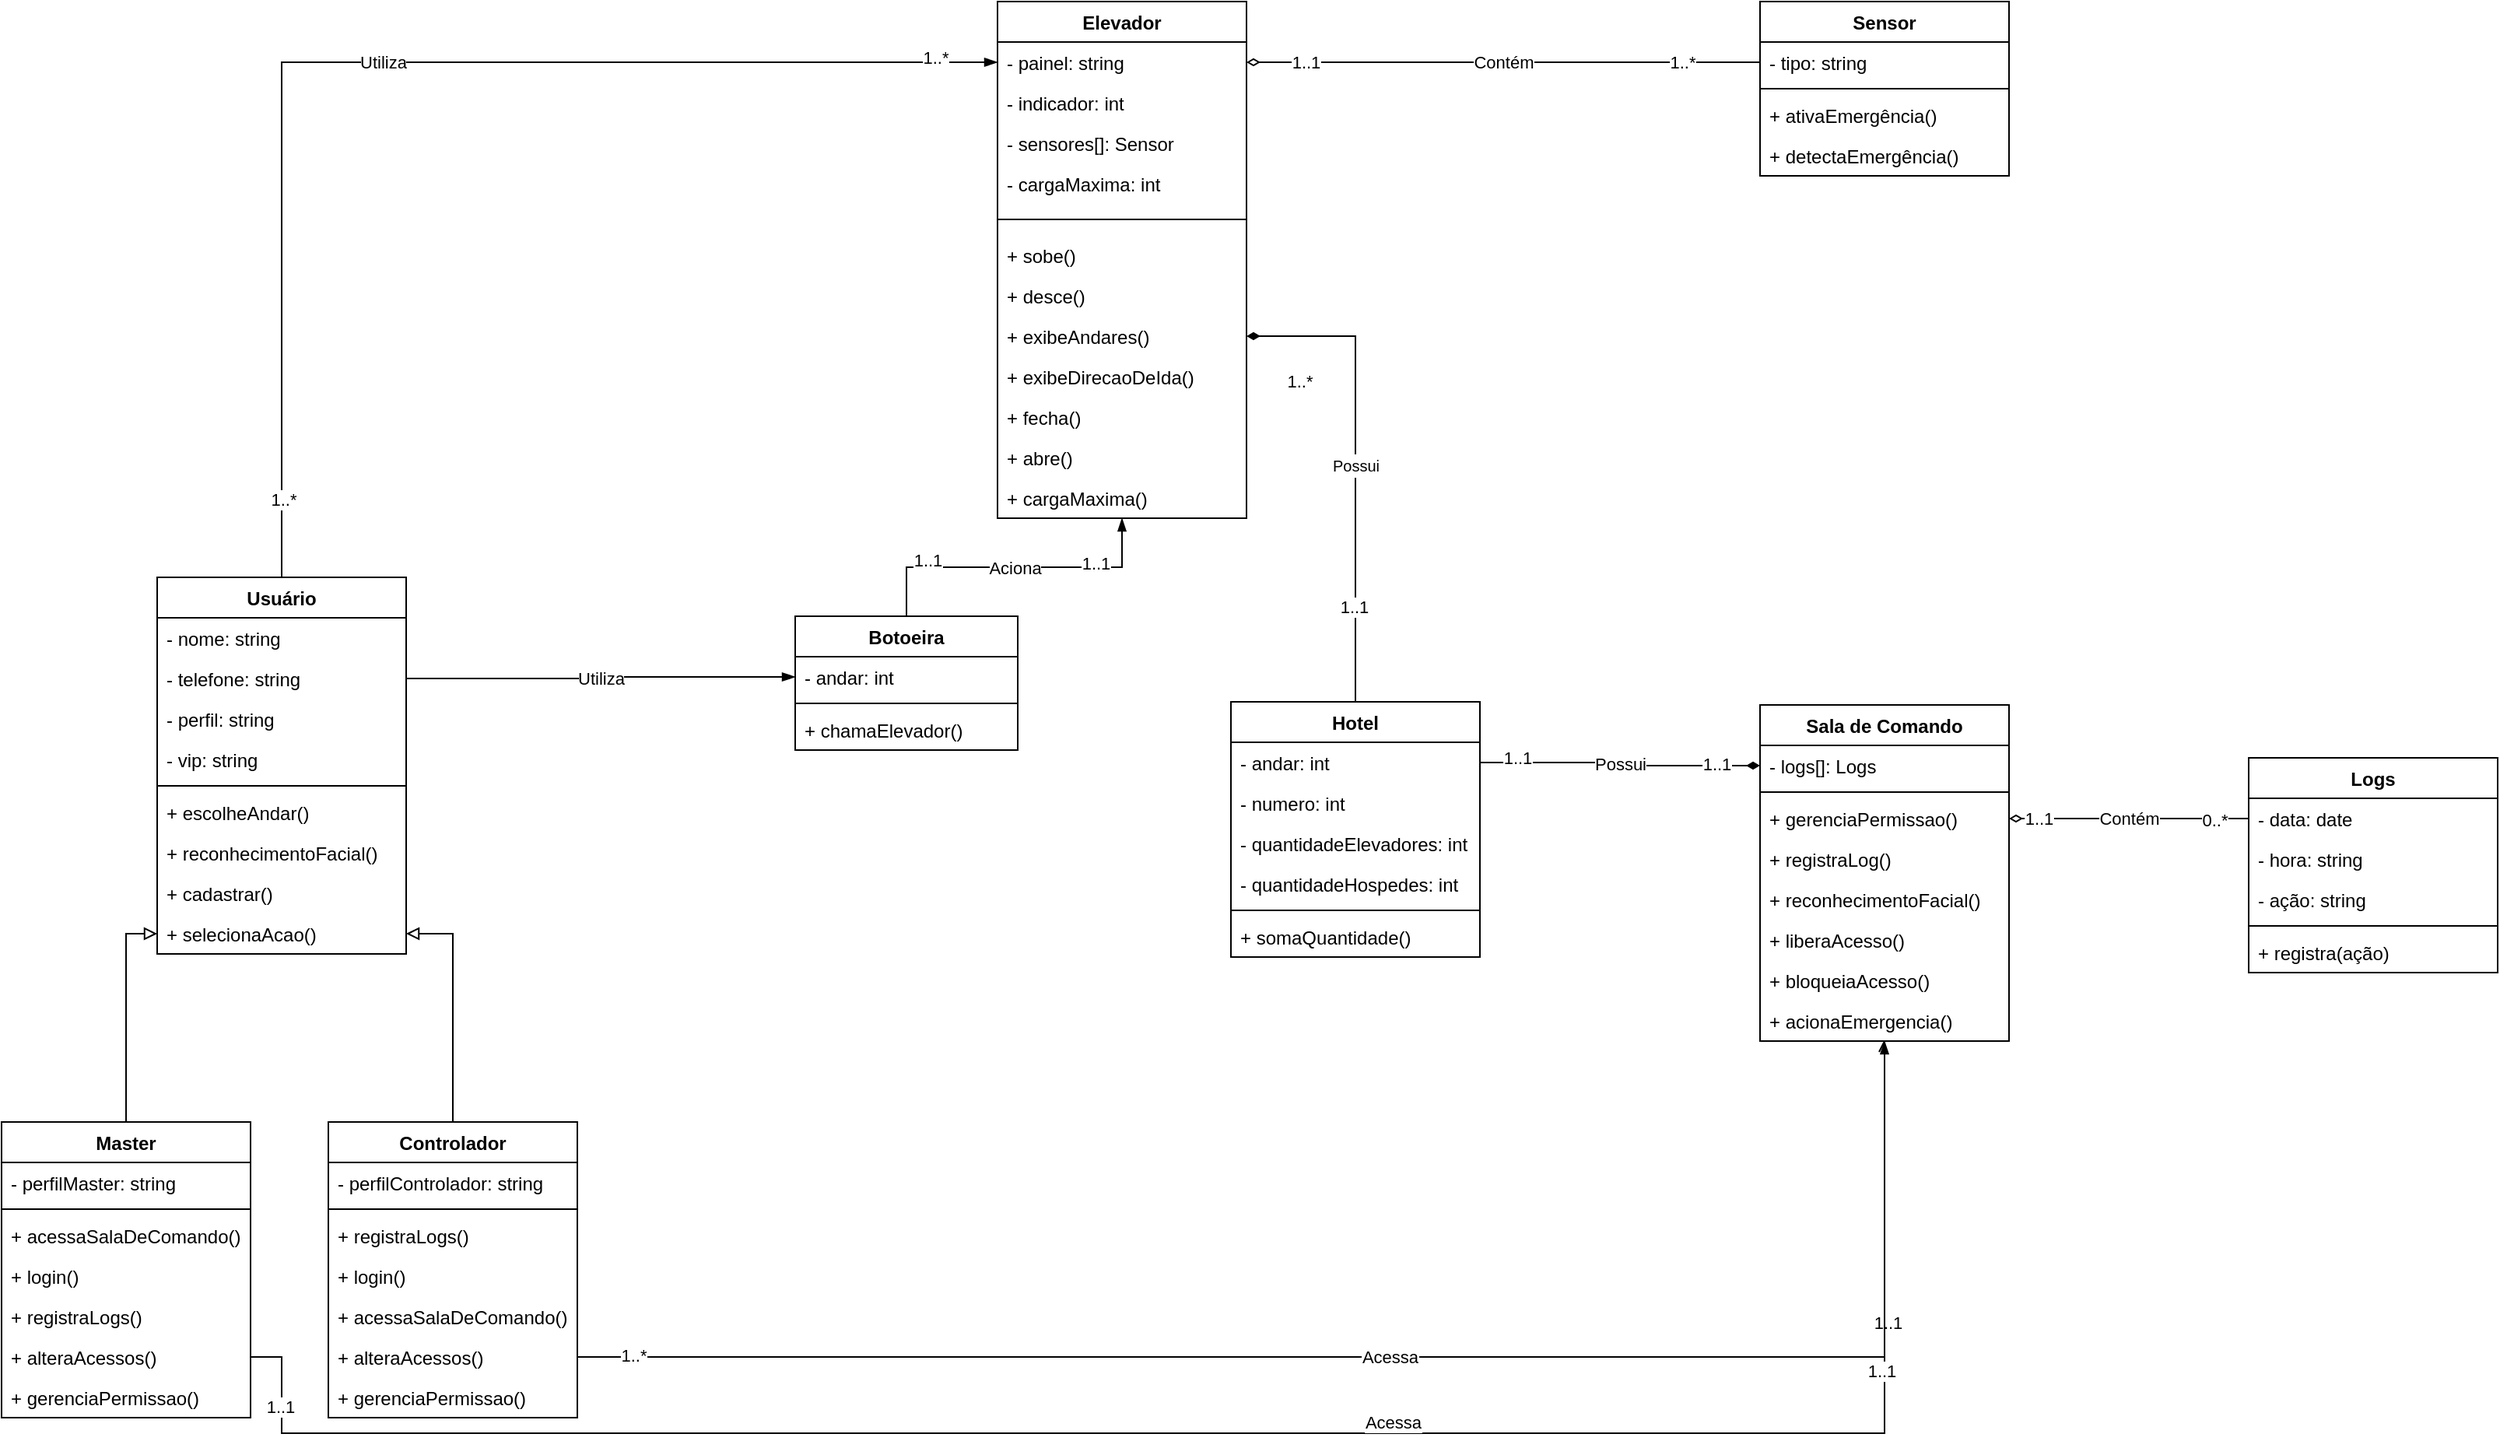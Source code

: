 <mxfile version="20.6.0"><diagram name="Diagrama de Classes" id="DWETbpMOe1PjoUh7rlWL"><mxGraphModel dx="1907" dy="899" grid="1" gridSize="10" guides="1" tooltips="1" connect="1" arrows="1" fold="1" page="1" pageScale="1" pageWidth="1654" pageHeight="1169" math="0" shadow="0"><root><mxCell id="0"/><mxCell id="1" parent="0"/><mxCell id="2lagMOvKUh9rlj9wqBbf-4" style="edgeStyle=orthogonalEdgeStyle;rounded=0;orthogonalLoop=1;jettySize=auto;html=1;exitX=0.5;exitY=0;exitDx=0;exitDy=0;" parent="1" edge="1"><mxGeometry relative="1" as="geometry"/></mxCell><mxCell id="2lagMOvKUh9rlj9wqBbf-6" style="edgeStyle=orthogonalEdgeStyle;rounded=0;orthogonalLoop=1;jettySize=auto;html=1;exitX=0.5;exitY=0;exitDx=0;exitDy=0;" parent="1" edge="1"><mxGeometry relative="1" as="geometry"/></mxCell><mxCell id="TQXqCyzyViuYZOQcGJdv-37" value="Contém" style="edgeStyle=orthogonalEdgeStyle;rounded=0;orthogonalLoop=1;jettySize=auto;html=1;entryX=1;entryY=0.5;entryDx=0;entryDy=0;endArrow=none;endFill=0;startArrow=diamondThin;startFill=1;" parent="1" edge="1"><mxGeometry relative="1" as="geometry"><Array as="points"><mxPoint x="730" y="73"/></Array></mxGeometry></mxCell><mxCell id="TQXqCyzyViuYZOQcGJdv-19" value="Possui" style="edgeStyle=orthogonalEdgeStyle;rounded=0;orthogonalLoop=1;jettySize=auto;html=1;entryX=1;entryY=0.5;entryDx=0;entryDy=0;" parent="1" edge="1"><mxGeometry relative="1" as="geometry"/></mxCell><mxCell id="TQXqCyzyViuYZOQcGJdv-31" value="Controla" style="edgeStyle=orthogonalEdgeStyle;rounded=0;orthogonalLoop=1;jettySize=auto;html=1;entryX=0.5;entryY=0;entryDx=0;entryDy=0;" parent="1" edge="1"><mxGeometry relative="1" as="geometry"><Array as="points"><mxPoint x="1490" y="549"/><mxPoint x="1490" y="100"/><mxPoint x="770" y="100"/></Array></mxGeometry></mxCell><mxCell id="Kc8tUJK5nJhbZIZOFCmY-1" value="Utiliza" style="edgeStyle=orthogonalEdgeStyle;shape=connector;rounded=0;jumpStyle=none;orthogonalLoop=1;jettySize=auto;html=1;exitX=0.5;exitY=0;exitDx=0;exitDy=0;entryX=0;entryY=0.5;entryDx=0;entryDy=0;labelBackgroundColor=default;strokeColor=default;fontFamily=Helvetica;fontSize=11;fontColor=default;endArrow=blockThin;endFill=1;" parent="1" source="Kc8tUJK5nJhbZIZOFCmY-2" target="Kc8tUJK5nJhbZIZOFCmY-30" edge="1"><mxGeometry relative="1" as="geometry"/></mxCell><mxCell id="D6pTQVC6l49ToOGZ62CG-25" value="1..*" style="edgeLabel;html=1;align=center;verticalAlign=middle;resizable=0;points=[];fontSize=11;fontFamily=Helvetica;fontColor=default;" parent="Kc8tUJK5nJhbZIZOFCmY-1" connectable="0" vertex="1"><mxGeometry x="-0.875" y="-1" relative="1" as="geometry"><mxPoint y="-1" as="offset"/></mxGeometry></mxCell><mxCell id="D6pTQVC6l49ToOGZ62CG-26" value="1..*" style="edgeLabel;html=1;align=center;verticalAlign=middle;resizable=0;points=[];fontSize=11;fontFamily=Helvetica;fontColor=default;" parent="Kc8tUJK5nJhbZIZOFCmY-1" connectable="0" vertex="1"><mxGeometry x="0.898" y="3" relative="1" as="geometry"><mxPoint as="offset"/></mxGeometry></mxCell><mxCell id="Kc8tUJK5nJhbZIZOFCmY-2" value="Usuário" style="swimlane;fontStyle=1;align=center;verticalAlign=top;childLayout=stackLayout;horizontal=1;startSize=26;horizontalStack=0;resizeParent=1;resizeParentMax=0;resizeLast=0;collapsible=1;marginBottom=0;" parent="1" vertex="1"><mxGeometry x="150" y="400" width="160" height="242" as="geometry"><mxRectangle x="150" y="400" width="90" height="30" as="alternateBounds"/></mxGeometry></mxCell><mxCell id="Kc8tUJK5nJhbZIZOFCmY-3" value="- nome: string" style="text;strokeColor=none;fillColor=none;align=left;verticalAlign=top;spacingLeft=4;spacingRight=4;overflow=hidden;rotatable=0;points=[[0,0.5],[1,0.5]];portConstraint=eastwest;" parent="Kc8tUJK5nJhbZIZOFCmY-2" vertex="1"><mxGeometry y="26" width="160" height="26" as="geometry"/></mxCell><mxCell id="Kc8tUJK5nJhbZIZOFCmY-4" value="- telefone: string&#10;" style="text;strokeColor=none;fillColor=none;align=left;verticalAlign=top;spacingLeft=4;spacingRight=4;overflow=hidden;rotatable=0;points=[[0,0.5],[1,0.5]];portConstraint=eastwest;" parent="Kc8tUJK5nJhbZIZOFCmY-2" vertex="1"><mxGeometry y="52" width="160" height="26" as="geometry"/></mxCell><mxCell id="Kc8tUJK5nJhbZIZOFCmY-5" value="- perfil: string" style="text;strokeColor=none;fillColor=none;align=left;verticalAlign=top;spacingLeft=4;spacingRight=4;overflow=hidden;rotatable=0;points=[[0,0.5],[1,0.5]];portConstraint=eastwest;" parent="Kc8tUJK5nJhbZIZOFCmY-2" vertex="1"><mxGeometry y="78" width="160" height="26" as="geometry"/></mxCell><mxCell id="Kc8tUJK5nJhbZIZOFCmY-6" value="- vip: string" style="text;strokeColor=none;fillColor=none;align=left;verticalAlign=top;spacingLeft=4;spacingRight=4;overflow=hidden;rotatable=0;points=[[0,0.5],[1,0.5]];portConstraint=eastwest;" parent="Kc8tUJK5nJhbZIZOFCmY-2" vertex="1"><mxGeometry y="104" width="160" height="26" as="geometry"/></mxCell><mxCell id="Kc8tUJK5nJhbZIZOFCmY-7" value="" style="line;strokeWidth=1;fillColor=none;align=left;verticalAlign=middle;spacingTop=-1;spacingLeft=3;spacingRight=3;rotatable=0;labelPosition=right;points=[];portConstraint=eastwest;strokeColor=inherit;" parent="Kc8tUJK5nJhbZIZOFCmY-2" vertex="1"><mxGeometry y="130" width="160" height="8" as="geometry"/></mxCell><mxCell id="Kc8tUJK5nJhbZIZOFCmY-8" value="+ escolheAndar()" style="text;strokeColor=none;fillColor=none;align=left;verticalAlign=top;spacingLeft=4;spacingRight=4;overflow=hidden;rotatable=0;points=[[0,0.5],[1,0.5]];portConstraint=eastwest;" parent="Kc8tUJK5nJhbZIZOFCmY-2" vertex="1"><mxGeometry y="138" width="160" height="26" as="geometry"/></mxCell><mxCell id="Kc8tUJK5nJhbZIZOFCmY-9" value="+ reconhecimentoFacial()" style="text;strokeColor=none;fillColor=none;align=left;verticalAlign=top;spacingLeft=4;spacingRight=4;overflow=hidden;rotatable=0;points=[[0,0.5],[1,0.5]];portConstraint=eastwest;" parent="Kc8tUJK5nJhbZIZOFCmY-2" vertex="1"><mxGeometry y="164" width="160" height="26" as="geometry"/></mxCell><mxCell id="Kc8tUJK5nJhbZIZOFCmY-10" value="+ cadastrar()" style="text;strokeColor=none;fillColor=none;align=left;verticalAlign=top;spacingLeft=4;spacingRight=4;overflow=hidden;rotatable=0;points=[[0,0.5],[1,0.5]];portConstraint=eastwest;" parent="Kc8tUJK5nJhbZIZOFCmY-2" vertex="1"><mxGeometry y="190" width="160" height="26" as="geometry"/></mxCell><mxCell id="Kc8tUJK5nJhbZIZOFCmY-11" value="+ selecionaAcao()" style="text;strokeColor=none;fillColor=none;align=left;verticalAlign=top;spacingLeft=4;spacingRight=4;overflow=hidden;rotatable=0;points=[[0,0.5],[1,0.5]];portConstraint=eastwest;" parent="Kc8tUJK5nJhbZIZOFCmY-2" vertex="1"><mxGeometry y="216" width="160" height="26" as="geometry"/></mxCell><mxCell id="Kc8tUJK5nJhbZIZOFCmY-12" value="" style="edgeStyle=orthogonalEdgeStyle;shape=connector;rounded=0;jumpStyle=none;orthogonalLoop=1;jettySize=auto;html=1;labelBackgroundColor=default;strokeColor=default;fontFamily=Helvetica;fontSize=11;fontColor=default;endArrow=block;endFill=0;" parent="1" source="Kc8tUJK5nJhbZIZOFCmY-13" target="Kc8tUJK5nJhbZIZOFCmY-11" edge="1"><mxGeometry relative="1" as="geometry"/></mxCell><mxCell id="Kc8tUJK5nJhbZIZOFCmY-13" value="Master" style="swimlane;fontStyle=1;align=center;verticalAlign=top;childLayout=stackLayout;horizontal=1;startSize=26;horizontalStack=0;resizeParent=1;resizeParentMax=0;resizeLast=0;collapsible=1;marginBottom=0;" parent="1" vertex="1"><mxGeometry x="50" y="750" width="160" height="190" as="geometry"/></mxCell><mxCell id="Kc8tUJK5nJhbZIZOFCmY-14" value="- perfilMaster: string" style="text;strokeColor=none;fillColor=none;align=left;verticalAlign=top;spacingLeft=4;spacingRight=4;overflow=hidden;rotatable=0;points=[[0,0.5],[1,0.5]];portConstraint=eastwest;" parent="Kc8tUJK5nJhbZIZOFCmY-13" vertex="1"><mxGeometry y="26" width="160" height="26" as="geometry"/></mxCell><mxCell id="Kc8tUJK5nJhbZIZOFCmY-15" value="" style="line;strokeWidth=1;fillColor=none;align=left;verticalAlign=middle;spacingTop=-1;spacingLeft=3;spacingRight=3;rotatable=0;labelPosition=right;points=[];portConstraint=eastwest;strokeColor=inherit;" parent="Kc8tUJK5nJhbZIZOFCmY-13" vertex="1"><mxGeometry y="52" width="160" height="8" as="geometry"/></mxCell><mxCell id="Kc8tUJK5nJhbZIZOFCmY-16" value="+ acessaSalaDeComando()" style="text;strokeColor=none;fillColor=none;align=left;verticalAlign=top;spacingLeft=4;spacingRight=4;overflow=hidden;rotatable=0;points=[[0,0.5],[1,0.5]];portConstraint=eastwest;" parent="Kc8tUJK5nJhbZIZOFCmY-13" vertex="1"><mxGeometry y="60" width="160" height="26" as="geometry"/></mxCell><mxCell id="Kc8tUJK5nJhbZIZOFCmY-18" value="+ login()" style="text;strokeColor=none;fillColor=none;align=left;verticalAlign=top;spacingLeft=4;spacingRight=4;overflow=hidden;rotatable=0;points=[[0,0.5],[1,0.5]];portConstraint=eastwest;" parent="Kc8tUJK5nJhbZIZOFCmY-13" vertex="1"><mxGeometry y="86" width="160" height="26" as="geometry"/></mxCell><mxCell id="Kc8tUJK5nJhbZIZOFCmY-19" value="+ registraLogs()" style="text;strokeColor=none;fillColor=none;align=left;verticalAlign=top;spacingLeft=4;spacingRight=4;overflow=hidden;rotatable=0;points=[[0,0.5],[1,0.5]];portConstraint=eastwest;" parent="Kc8tUJK5nJhbZIZOFCmY-13" vertex="1"><mxGeometry y="112" width="160" height="26" as="geometry"/></mxCell><mxCell id="Kc8tUJK5nJhbZIZOFCmY-20" value="+ alteraAcessos()" style="text;strokeColor=none;fillColor=none;align=left;verticalAlign=top;spacingLeft=4;spacingRight=4;overflow=hidden;rotatable=0;points=[[0,0.5],[1,0.5]];portConstraint=eastwest;" parent="Kc8tUJK5nJhbZIZOFCmY-13" vertex="1"><mxGeometry y="138" width="160" height="26" as="geometry"/></mxCell><mxCell id="qAdnI3k3Ar7YMKUGZ-V8-5" value="+ gerenciaPermissao()" style="text;strokeColor=none;fillColor=none;align=left;verticalAlign=top;spacingLeft=4;spacingRight=4;overflow=hidden;rotatable=0;points=[[0,0.5],[1,0.5]];portConstraint=eastwest;" vertex="1" parent="Kc8tUJK5nJhbZIZOFCmY-13"><mxGeometry y="164" width="160" height="26" as="geometry"/></mxCell><mxCell id="Kc8tUJK5nJhbZIZOFCmY-21" value="" style="edgeStyle=orthogonalEdgeStyle;shape=connector;rounded=0;jumpStyle=none;orthogonalLoop=1;jettySize=auto;html=1;labelBackgroundColor=default;strokeColor=default;fontFamily=Helvetica;fontSize=11;fontColor=default;endArrow=block;endFill=0;" parent="1" source="Kc8tUJK5nJhbZIZOFCmY-22" target="Kc8tUJK5nJhbZIZOFCmY-11" edge="1"><mxGeometry relative="1" as="geometry"/></mxCell><mxCell id="Kc8tUJK5nJhbZIZOFCmY-22" value="Controlador" style="swimlane;fontStyle=1;align=center;verticalAlign=top;childLayout=stackLayout;horizontal=1;startSize=26;horizontalStack=0;resizeParent=1;resizeParentMax=0;resizeLast=0;collapsible=1;marginBottom=0;" parent="1" vertex="1"><mxGeometry x="260" y="750" width="160" height="190" as="geometry"/></mxCell><mxCell id="Kc8tUJK5nJhbZIZOFCmY-23" value="- perfilControlador: string" style="text;strokeColor=none;fillColor=none;align=left;verticalAlign=top;spacingLeft=4;spacingRight=4;overflow=hidden;rotatable=0;points=[[0,0.5],[1,0.5]];portConstraint=eastwest;" parent="Kc8tUJK5nJhbZIZOFCmY-22" vertex="1"><mxGeometry y="26" width="160" height="26" as="geometry"/></mxCell><mxCell id="Kc8tUJK5nJhbZIZOFCmY-24" value="" style="line;strokeWidth=1;fillColor=none;align=left;verticalAlign=middle;spacingTop=-1;spacingLeft=3;spacingRight=3;rotatable=0;labelPosition=right;points=[];portConstraint=eastwest;strokeColor=inherit;" parent="Kc8tUJK5nJhbZIZOFCmY-22" vertex="1"><mxGeometry y="52" width="160" height="8" as="geometry"/></mxCell><mxCell id="Kc8tUJK5nJhbZIZOFCmY-25" value="+ registraLogs()" style="text;strokeColor=none;fillColor=none;align=left;verticalAlign=top;spacingLeft=4;spacingRight=4;overflow=hidden;rotatable=0;points=[[0,0.5],[1,0.5]];portConstraint=eastwest;" parent="Kc8tUJK5nJhbZIZOFCmY-22" vertex="1"><mxGeometry y="60" width="160" height="26" as="geometry"/></mxCell><mxCell id="Kc8tUJK5nJhbZIZOFCmY-26" value="+ login()" style="text;strokeColor=none;fillColor=none;align=left;verticalAlign=top;spacingLeft=4;spacingRight=4;overflow=hidden;rotatable=0;points=[[0,0.5],[1,0.5]];portConstraint=eastwest;" parent="Kc8tUJK5nJhbZIZOFCmY-22" vertex="1"><mxGeometry y="86" width="160" height="26" as="geometry"/></mxCell><mxCell id="Kc8tUJK5nJhbZIZOFCmY-27" value="+ acessaSalaDeComando()" style="text;strokeColor=none;fillColor=none;align=left;verticalAlign=top;spacingLeft=4;spacingRight=4;overflow=hidden;rotatable=0;points=[[0,0.5],[1,0.5]];portConstraint=eastwest;" parent="Kc8tUJK5nJhbZIZOFCmY-22" vertex="1"><mxGeometry y="112" width="160" height="26" as="geometry"/></mxCell><mxCell id="Kc8tUJK5nJhbZIZOFCmY-28" value="+ alteraAcessos()" style="text;strokeColor=none;fillColor=none;align=left;verticalAlign=top;spacingLeft=4;spacingRight=4;overflow=hidden;rotatable=0;points=[[0,0.5],[1,0.5]];portConstraint=eastwest;" parent="Kc8tUJK5nJhbZIZOFCmY-22" vertex="1"><mxGeometry y="138" width="160" height="26" as="geometry"/></mxCell><mxCell id="qAdnI3k3Ar7YMKUGZ-V8-6" value="+ gerenciaPermissao()" style="text;strokeColor=none;fillColor=none;align=left;verticalAlign=top;spacingLeft=4;spacingRight=4;overflow=hidden;rotatable=0;points=[[0,0.5],[1,0.5]];portConstraint=eastwest;" vertex="1" parent="Kc8tUJK5nJhbZIZOFCmY-22"><mxGeometry y="164" width="160" height="26" as="geometry"/></mxCell><mxCell id="Kc8tUJK5nJhbZIZOFCmY-29" value="Elevador" style="swimlane;fontStyle=1;align=center;verticalAlign=top;childLayout=stackLayout;horizontal=1;startSize=26;horizontalStack=0;resizeParent=1;resizeParentMax=0;resizeLast=0;collapsible=1;marginBottom=0;" parent="1" vertex="1"><mxGeometry x="690" y="30" width="160" height="332" as="geometry"/></mxCell><mxCell id="Kc8tUJK5nJhbZIZOFCmY-30" value="- painel: string" style="text;strokeColor=none;fillColor=none;align=left;verticalAlign=top;spacingLeft=4;spacingRight=4;overflow=hidden;rotatable=0;points=[[0,0.5],[1,0.5]];portConstraint=eastwest;" parent="Kc8tUJK5nJhbZIZOFCmY-29" vertex="1"><mxGeometry y="26" width="160" height="26" as="geometry"/></mxCell><mxCell id="Kc8tUJK5nJhbZIZOFCmY-31" value="- indicador: int&#10;&#10;- sensores: Sensor&#10;- cargaMaxima: float" style="text;strokeColor=none;fillColor=none;align=left;verticalAlign=top;spacingLeft=4;spacingRight=4;overflow=hidden;rotatable=0;points=[[0,0.5],[1,0.5]];portConstraint=eastwest;" parent="Kc8tUJK5nJhbZIZOFCmY-29" vertex="1"><mxGeometry y="52" width="160" height="26" as="geometry"/></mxCell><mxCell id="D6pTQVC6l49ToOGZ62CG-12" value="- sensores[]: Sensor" style="text;strokeColor=none;fillColor=none;align=left;verticalAlign=top;spacingLeft=4;spacingRight=4;overflow=hidden;rotatable=0;points=[[0,0.5],[1,0.5]];portConstraint=eastwest;" parent="Kc8tUJK5nJhbZIZOFCmY-29" vertex="1"><mxGeometry y="78" width="160" height="26" as="geometry"/></mxCell><mxCell id="D6pTQVC6l49ToOGZ62CG-13" value="- cargaMaxima: int" style="text;strokeColor=none;fillColor=none;align=left;verticalAlign=top;spacingLeft=4;spacingRight=4;overflow=hidden;rotatable=0;points=[[0,0.5],[1,0.5]];portConstraint=eastwest;" parent="Kc8tUJK5nJhbZIZOFCmY-29" vertex="1"><mxGeometry y="104" width="160" height="26" as="geometry"/></mxCell><mxCell id="Kc8tUJK5nJhbZIZOFCmY-33" value="" style="line;strokeWidth=1;fillColor=none;align=left;verticalAlign=middle;spacingTop=-1;spacingLeft=3;spacingRight=3;rotatable=0;labelPosition=right;points=[];portConstraint=eastwest;strokeColor=inherit;" parent="Kc8tUJK5nJhbZIZOFCmY-29" vertex="1"><mxGeometry y="130" width="160" height="20" as="geometry"/></mxCell><mxCell id="Kc8tUJK5nJhbZIZOFCmY-34" value="+ sobe()" style="text;strokeColor=none;fillColor=none;align=left;verticalAlign=top;spacingLeft=4;spacingRight=4;overflow=hidden;rotatable=0;points=[[0,0.5],[1,0.5]];portConstraint=eastwest;" parent="Kc8tUJK5nJhbZIZOFCmY-29" vertex="1"><mxGeometry y="150" width="160" height="26" as="geometry"/></mxCell><mxCell id="Kc8tUJK5nJhbZIZOFCmY-35" value="+ desce()" style="text;strokeColor=none;fillColor=none;align=left;verticalAlign=top;spacingLeft=4;spacingRight=4;overflow=hidden;rotatable=0;points=[[0,0.5],[1,0.5]];portConstraint=eastwest;" parent="Kc8tUJK5nJhbZIZOFCmY-29" vertex="1"><mxGeometry y="176" width="160" height="26" as="geometry"/></mxCell><mxCell id="Kc8tUJK5nJhbZIZOFCmY-36" value="+ exibeAndares()" style="text;strokeColor=none;fillColor=none;align=left;verticalAlign=top;spacingLeft=4;spacingRight=4;overflow=hidden;rotatable=0;points=[[0,0.5],[1,0.5]];portConstraint=eastwest;" parent="Kc8tUJK5nJhbZIZOFCmY-29" vertex="1"><mxGeometry y="202" width="160" height="26" as="geometry"/></mxCell><mxCell id="Kc8tUJK5nJhbZIZOFCmY-37" value="+ exibeDirecaoDeIda()" style="text;strokeColor=none;fillColor=none;align=left;verticalAlign=top;spacingLeft=4;spacingRight=4;overflow=hidden;rotatable=0;points=[[0,0.5],[1,0.5]];portConstraint=eastwest;" parent="Kc8tUJK5nJhbZIZOFCmY-29" vertex="1"><mxGeometry y="228" width="160" height="26" as="geometry"/></mxCell><mxCell id="qAdnI3k3Ar7YMKUGZ-V8-1" value="+ fecha()" style="text;strokeColor=none;fillColor=none;align=left;verticalAlign=top;spacingLeft=4;spacingRight=4;overflow=hidden;rotatable=0;points=[[0,0.5],[1,0.5]];portConstraint=eastwest;" vertex="1" parent="Kc8tUJK5nJhbZIZOFCmY-29"><mxGeometry y="254" width="160" height="26" as="geometry"/></mxCell><mxCell id="qAdnI3k3Ar7YMKUGZ-V8-2" value="+ abre()" style="text;strokeColor=none;fillColor=none;align=left;verticalAlign=top;spacingLeft=4;spacingRight=4;overflow=hidden;rotatable=0;points=[[0,0.5],[1,0.5]];portConstraint=eastwest;" vertex="1" parent="Kc8tUJK5nJhbZIZOFCmY-29"><mxGeometry y="280" width="160" height="26" as="geometry"/></mxCell><mxCell id="qAdnI3k3Ar7YMKUGZ-V8-3" value="+ cargaMaxima()" style="text;strokeColor=none;fillColor=none;align=left;verticalAlign=top;spacingLeft=4;spacingRight=4;overflow=hidden;rotatable=0;points=[[0,0.5],[1,0.5]];portConstraint=eastwest;" vertex="1" parent="Kc8tUJK5nJhbZIZOFCmY-29"><mxGeometry y="306" width="160" height="26" as="geometry"/></mxCell><mxCell id="D6pTQVC6l49ToOGZ62CG-14" value="&lt;font size=&quot;1&quot;&gt;Possui&lt;/font&gt;" style="edgeStyle=orthogonalEdgeStyle;shape=connector;rounded=0;jumpStyle=none;orthogonalLoop=1;jettySize=auto;html=1;exitX=0.5;exitY=0;exitDx=0;exitDy=0;entryX=1;entryY=0.5;entryDx=0;entryDy=0;labelBackgroundColor=default;strokeColor=default;fontFamily=Helvetica;fontSize=12;fontColor=default;endArrow=diamondThin;endFill=1;" parent="1" source="Kc8tUJK5nJhbZIZOFCmY-39" target="Kc8tUJK5nJhbZIZOFCmY-36" edge="1"><mxGeometry relative="1" as="geometry"/></mxCell><mxCell id="D6pTQVC6l49ToOGZ62CG-20" value="1..1" style="edgeLabel;html=1;align=center;verticalAlign=middle;resizable=0;points=[];fontSize=11;fontFamily=Helvetica;fontColor=default;" parent="D6pTQVC6l49ToOGZ62CG-14" connectable="0" vertex="1"><mxGeometry x="-0.605" y="1" relative="1" as="geometry"><mxPoint y="-1" as="offset"/></mxGeometry></mxCell><mxCell id="D6pTQVC6l49ToOGZ62CG-21" value="1..*" style="edgeLabel;html=1;align=center;verticalAlign=middle;resizable=0;points=[];fontSize=11;fontFamily=Helvetica;fontColor=default;" parent="D6pTQVC6l49ToOGZ62CG-14" connectable="0" vertex="1"><mxGeometry x="0.351" y="-4" relative="1" as="geometry"><mxPoint x="-40" as="offset"/></mxGeometry></mxCell><mxCell id="Kc8tUJK5nJhbZIZOFCmY-39" value="Hotel" style="swimlane;fontStyle=1;align=center;verticalAlign=top;childLayout=stackLayout;horizontal=1;startSize=26;horizontalStack=0;resizeParent=1;resizeParentMax=0;resizeLast=0;collapsible=1;marginBottom=0;" parent="1" vertex="1"><mxGeometry x="840" y="480" width="160" height="164" as="geometry"/></mxCell><mxCell id="Kc8tUJK5nJhbZIZOFCmY-40" value="- andar: int" style="text;strokeColor=none;fillColor=none;align=left;verticalAlign=top;spacingLeft=4;spacingRight=4;overflow=hidden;rotatable=0;points=[[0,0.5],[1,0.5]];portConstraint=eastwest;" parent="Kc8tUJK5nJhbZIZOFCmY-39" vertex="1"><mxGeometry y="26" width="160" height="26" as="geometry"/></mxCell><mxCell id="Kc8tUJK5nJhbZIZOFCmY-41" value="- numero: int" style="text;strokeColor=none;fillColor=none;align=left;verticalAlign=top;spacingLeft=4;spacingRight=4;overflow=hidden;rotatable=0;points=[[0,0.5],[1,0.5]];portConstraint=eastwest;" parent="Kc8tUJK5nJhbZIZOFCmY-39" vertex="1"><mxGeometry y="52" width="160" height="26" as="geometry"/></mxCell><mxCell id="Kc8tUJK5nJhbZIZOFCmY-42" value="- quantidadeElevadores: int" style="text;strokeColor=none;fillColor=none;align=left;verticalAlign=top;spacingLeft=4;spacingRight=4;overflow=hidden;rotatable=0;points=[[0,0.5],[1,0.5]];portConstraint=eastwest;" parent="Kc8tUJK5nJhbZIZOFCmY-39" vertex="1"><mxGeometry y="78" width="160" height="26" as="geometry"/></mxCell><mxCell id="qAdnI3k3Ar7YMKUGZ-V8-7" value="- quantidadeHospedes: int" style="text;strokeColor=none;fillColor=none;align=left;verticalAlign=top;spacingLeft=4;spacingRight=4;overflow=hidden;rotatable=0;points=[[0,0.5],[1,0.5]];portConstraint=eastwest;" vertex="1" parent="Kc8tUJK5nJhbZIZOFCmY-39"><mxGeometry y="104" width="160" height="26" as="geometry"/></mxCell><mxCell id="Kc8tUJK5nJhbZIZOFCmY-43" value="" style="line;strokeWidth=1;fillColor=none;align=left;verticalAlign=middle;spacingTop=-1;spacingLeft=3;spacingRight=3;rotatable=0;labelPosition=right;points=[];portConstraint=eastwest;strokeColor=inherit;" parent="Kc8tUJK5nJhbZIZOFCmY-39" vertex="1"><mxGeometry y="130" width="160" height="8" as="geometry"/></mxCell><mxCell id="Kc8tUJK5nJhbZIZOFCmY-44" value="+ somaQuantidade()" style="text;strokeColor=none;fillColor=none;align=left;verticalAlign=top;spacingLeft=4;spacingRight=4;overflow=hidden;rotatable=0;points=[[0,0.5],[1,0.5]];portConstraint=eastwest;" parent="Kc8tUJK5nJhbZIZOFCmY-39" vertex="1"><mxGeometry y="138" width="160" height="26" as="geometry"/></mxCell><mxCell id="Kc8tUJK5nJhbZIZOFCmY-45" value="Sala de Comando" style="swimlane;fontStyle=1;align=center;verticalAlign=top;childLayout=stackLayout;horizontal=1;startSize=26;horizontalStack=0;resizeParent=1;resizeParentMax=0;resizeLast=0;collapsible=1;marginBottom=0;" parent="1" vertex="1"><mxGeometry x="1180" y="482" width="160" height="216" as="geometry"/></mxCell><mxCell id="Kc8tUJK5nJhbZIZOFCmY-46" value="- logs[]: Logs" style="text;strokeColor=none;fillColor=none;align=left;verticalAlign=top;spacingLeft=4;spacingRight=4;overflow=hidden;rotatable=0;points=[[0,0.5],[1,0.5]];portConstraint=eastwest;" parent="Kc8tUJK5nJhbZIZOFCmY-45" vertex="1"><mxGeometry y="26" width="160" height="26" as="geometry"/></mxCell><mxCell id="Kc8tUJK5nJhbZIZOFCmY-47" value="" style="line;strokeWidth=1;fillColor=none;align=left;verticalAlign=middle;spacingTop=-1;spacingLeft=3;spacingRight=3;rotatable=0;labelPosition=right;points=[];portConstraint=eastwest;strokeColor=inherit;" parent="Kc8tUJK5nJhbZIZOFCmY-45" vertex="1"><mxGeometry y="52" width="160" height="8" as="geometry"/></mxCell><mxCell id="Kc8tUJK5nJhbZIZOFCmY-48" value="+ gerenciaPermissao()" style="text;strokeColor=none;fillColor=none;align=left;verticalAlign=top;spacingLeft=4;spacingRight=4;overflow=hidden;rotatable=0;points=[[0,0.5],[1,0.5]];portConstraint=eastwest;" parent="Kc8tUJK5nJhbZIZOFCmY-45" vertex="1"><mxGeometry y="60" width="160" height="26" as="geometry"/></mxCell><mxCell id="Kc8tUJK5nJhbZIZOFCmY-49" value="+ registraLog()" style="text;strokeColor=none;fillColor=none;align=left;verticalAlign=top;spacingLeft=4;spacingRight=4;overflow=hidden;rotatable=0;points=[[0,0.5],[1,0.5]];portConstraint=eastwest;" parent="Kc8tUJK5nJhbZIZOFCmY-45" vertex="1"><mxGeometry y="86" width="160" height="26" as="geometry"/></mxCell><mxCell id="Kc8tUJK5nJhbZIZOFCmY-50" value="+ reconhecimentoFacial()" style="text;strokeColor=none;fillColor=none;align=left;verticalAlign=top;spacingLeft=4;spacingRight=4;overflow=hidden;rotatable=0;points=[[0,0.5],[1,0.5]];portConstraint=eastwest;" parent="Kc8tUJK5nJhbZIZOFCmY-45" vertex="1"><mxGeometry y="112" width="160" height="26" as="geometry"/></mxCell><mxCell id="Kc8tUJK5nJhbZIZOFCmY-53" value="+ liberaAcesso()" style="text;strokeColor=none;fillColor=none;align=left;verticalAlign=top;spacingLeft=4;spacingRight=4;overflow=hidden;rotatable=0;points=[[0,0.5],[1,0.5]];portConstraint=eastwest;" parent="Kc8tUJK5nJhbZIZOFCmY-45" vertex="1"><mxGeometry y="138" width="160" height="26" as="geometry"/></mxCell><mxCell id="D6pTQVC6l49ToOGZ62CG-32" value="+ bloqueiaAcesso()" style="text;strokeColor=none;fillColor=none;align=left;verticalAlign=top;spacingLeft=4;spacingRight=4;overflow=hidden;rotatable=0;points=[[0,0.5],[1,0.5]];portConstraint=eastwest;" parent="Kc8tUJK5nJhbZIZOFCmY-45" vertex="1"><mxGeometry y="164" width="160" height="26" as="geometry"/></mxCell><mxCell id="Kc8tUJK5nJhbZIZOFCmY-54" value="+ acionaEmergencia()" style="text;strokeColor=none;fillColor=none;align=left;verticalAlign=top;spacingLeft=4;spacingRight=4;overflow=hidden;rotatable=0;points=[[0,0.5],[1,0.5]];portConstraint=eastwest;" parent="Kc8tUJK5nJhbZIZOFCmY-45" vertex="1"><mxGeometry y="190" width="160" height="26" as="geometry"/></mxCell><mxCell id="Kc8tUJK5nJhbZIZOFCmY-55" value="Sensor" style="swimlane;fontStyle=1;align=center;verticalAlign=top;childLayout=stackLayout;horizontal=1;startSize=26;horizontalStack=0;resizeParent=1;resizeParentMax=0;resizeLast=0;collapsible=1;marginBottom=0;" parent="1" vertex="1"><mxGeometry x="1180" y="30.0" width="160" height="112" as="geometry"/></mxCell><mxCell id="Kc8tUJK5nJhbZIZOFCmY-56" value="- tipo: string" style="text;strokeColor=none;fillColor=none;align=left;verticalAlign=top;spacingLeft=4;spacingRight=4;overflow=hidden;rotatable=0;points=[[0,0.5],[1,0.5]];portConstraint=eastwest;" parent="Kc8tUJK5nJhbZIZOFCmY-55" vertex="1"><mxGeometry y="26" width="160" height="26" as="geometry"/></mxCell><mxCell id="Kc8tUJK5nJhbZIZOFCmY-57" value="" style="line;strokeWidth=1;fillColor=none;align=left;verticalAlign=middle;spacingTop=-1;spacingLeft=3;spacingRight=3;rotatable=0;labelPosition=right;points=[];portConstraint=eastwest;strokeColor=inherit;" parent="Kc8tUJK5nJhbZIZOFCmY-55" vertex="1"><mxGeometry y="52" width="160" height="8" as="geometry"/></mxCell><mxCell id="Kc8tUJK5nJhbZIZOFCmY-58" value="+ ativaEmergência()" style="text;strokeColor=none;fillColor=none;align=left;verticalAlign=top;spacingLeft=4;spacingRight=4;overflow=hidden;rotatable=0;points=[[0,0.5],[1,0.5]];portConstraint=eastwest;" parent="Kc8tUJK5nJhbZIZOFCmY-55" vertex="1"><mxGeometry y="60" width="160" height="26" as="geometry"/></mxCell><mxCell id="qAdnI3k3Ar7YMKUGZ-V8-4" value="+ detectaEmergência()" style="text;strokeColor=none;fillColor=none;align=left;verticalAlign=top;spacingLeft=4;spacingRight=4;overflow=hidden;rotatable=0;points=[[0,0.5],[1,0.5]];portConstraint=eastwest;" vertex="1" parent="Kc8tUJK5nJhbZIZOFCmY-55"><mxGeometry y="86" width="160" height="26" as="geometry"/></mxCell><mxCell id="Kc8tUJK5nJhbZIZOFCmY-59" value="Logs" style="swimlane;fontStyle=1;align=center;verticalAlign=top;childLayout=stackLayout;horizontal=1;startSize=26;horizontalStack=0;resizeParent=1;resizeParentMax=0;resizeLast=0;collapsible=1;marginBottom=0;" parent="1" vertex="1"><mxGeometry x="1494" y="516" width="160" height="138" as="geometry"/></mxCell><mxCell id="Kc8tUJK5nJhbZIZOFCmY-60" value="- data: date" style="text;strokeColor=none;fillColor=none;align=left;verticalAlign=top;spacingLeft=4;spacingRight=4;overflow=hidden;rotatable=0;points=[[0,0.5],[1,0.5]];portConstraint=eastwest;" parent="Kc8tUJK5nJhbZIZOFCmY-59" vertex="1"><mxGeometry y="26" width="160" height="26" as="geometry"/></mxCell><mxCell id="Kc8tUJK5nJhbZIZOFCmY-61" value="- hora: string" style="text;strokeColor=none;fillColor=none;align=left;verticalAlign=top;spacingLeft=4;spacingRight=4;overflow=hidden;rotatable=0;points=[[0,0.5],[1,0.5]];portConstraint=eastwest;" parent="Kc8tUJK5nJhbZIZOFCmY-59" vertex="1"><mxGeometry y="52" width="160" height="26" as="geometry"/></mxCell><mxCell id="Kc8tUJK5nJhbZIZOFCmY-62" value="- ação: string" style="text;strokeColor=none;fillColor=none;align=left;verticalAlign=top;spacingLeft=4;spacingRight=4;overflow=hidden;rotatable=0;points=[[0,0.5],[1,0.5]];portConstraint=eastwest;" parent="Kc8tUJK5nJhbZIZOFCmY-59" vertex="1"><mxGeometry y="78" width="160" height="26" as="geometry"/></mxCell><mxCell id="Kc8tUJK5nJhbZIZOFCmY-63" value="" style="line;strokeWidth=1;fillColor=none;align=left;verticalAlign=middle;spacingTop=-1;spacingLeft=3;spacingRight=3;rotatable=0;labelPosition=right;points=[];portConstraint=eastwest;strokeColor=inherit;" parent="Kc8tUJK5nJhbZIZOFCmY-59" vertex="1"><mxGeometry y="104" width="160" height="8" as="geometry"/></mxCell><mxCell id="Kc8tUJK5nJhbZIZOFCmY-64" value="+ registra(ação)" style="text;strokeColor=none;fillColor=none;align=left;verticalAlign=top;spacingLeft=4;spacingRight=4;overflow=hidden;rotatable=0;points=[[0,0.5],[1,0.5]];portConstraint=eastwest;" parent="Kc8tUJK5nJhbZIZOFCmY-59" vertex="1"><mxGeometry y="112" width="160" height="26" as="geometry"/></mxCell><mxCell id="Kc8tUJK5nJhbZIZOFCmY-65" value="Aciona" style="edgeStyle=orthogonalEdgeStyle;shape=connector;rounded=0;jumpStyle=none;orthogonalLoop=1;jettySize=auto;html=1;exitX=0.5;exitY=0;exitDx=0;exitDy=0;labelBackgroundColor=default;strokeColor=default;fontFamily=Helvetica;fontSize=11;fontColor=default;endArrow=blockThin;endFill=1;" parent="1" source="Kc8tUJK5nJhbZIZOFCmY-66" target="Kc8tUJK5nJhbZIZOFCmY-29" edge="1"><mxGeometry relative="1" as="geometry"/></mxCell><mxCell id="D6pTQVC6l49ToOGZ62CG-23" value="1..1" style="edgeLabel;html=1;align=center;verticalAlign=middle;resizable=0;points=[];fontSize=11;fontFamily=Helvetica;fontColor=default;" parent="Kc8tUJK5nJhbZIZOFCmY-65" connectable="0" vertex="1"><mxGeometry x="-0.56" y="5" relative="1" as="geometry"><mxPoint as="offset"/></mxGeometry></mxCell><mxCell id="D6pTQVC6l49ToOGZ62CG-24" value="1..1" style="edgeLabel;html=1;align=center;verticalAlign=middle;resizable=0;points=[];fontSize=11;fontFamily=Helvetica;fontColor=default;" parent="Kc8tUJK5nJhbZIZOFCmY-65" connectable="0" vertex="1"><mxGeometry x="0.512" y="3" relative="1" as="geometry"><mxPoint as="offset"/></mxGeometry></mxCell><mxCell id="Kc8tUJK5nJhbZIZOFCmY-66" value="Botoeira" style="swimlane;fontStyle=1;align=center;verticalAlign=top;childLayout=stackLayout;horizontal=1;startSize=26;horizontalStack=0;resizeParent=1;resizeParentMax=0;resizeLast=0;collapsible=1;marginBottom=0;" parent="1" vertex="1"><mxGeometry x="560" y="425" width="143" height="86" as="geometry"/></mxCell><mxCell id="Kc8tUJK5nJhbZIZOFCmY-67" value="- andar: int" style="text;strokeColor=none;fillColor=none;align=left;verticalAlign=top;spacingLeft=4;spacingRight=4;overflow=hidden;rotatable=0;points=[[0,0.5],[1,0.5]];portConstraint=eastwest;" parent="Kc8tUJK5nJhbZIZOFCmY-66" vertex="1"><mxGeometry y="26" width="143" height="26" as="geometry"/></mxCell><mxCell id="Kc8tUJK5nJhbZIZOFCmY-68" value="" style="line;strokeWidth=1;fillColor=none;align=left;verticalAlign=middle;spacingTop=-1;spacingLeft=3;spacingRight=3;rotatable=0;labelPosition=right;points=[];portConstraint=eastwest;strokeColor=inherit;" parent="Kc8tUJK5nJhbZIZOFCmY-66" vertex="1"><mxGeometry y="52" width="143" height="8" as="geometry"/></mxCell><mxCell id="Kc8tUJK5nJhbZIZOFCmY-69" value="+ chamaElevador()" style="text;strokeColor=none;fillColor=none;align=left;verticalAlign=top;spacingLeft=4;spacingRight=4;overflow=hidden;rotatable=0;points=[[0,0.5],[1,0.5]];portConstraint=eastwest;" parent="Kc8tUJK5nJhbZIZOFCmY-66" vertex="1"><mxGeometry y="60" width="143" height="26" as="geometry"/></mxCell><mxCell id="Kc8tUJK5nJhbZIZOFCmY-70" value="Utiliza" style="edgeStyle=orthogonalEdgeStyle;rounded=0;jumpStyle=none;orthogonalLoop=1;jettySize=auto;html=1;exitX=1;exitY=0.5;exitDx=0;exitDy=0;entryX=0;entryY=0.5;entryDx=0;entryDy=0;labelBackgroundColor=default;strokeColor=default;fontFamily=Helvetica;fontSize=11;fontColor=default;endArrow=blockThin;endFill=1;" parent="1" source="Kc8tUJK5nJhbZIZOFCmY-4" target="Kc8tUJK5nJhbZIZOFCmY-67" edge="1"><mxGeometry relative="1" as="geometry"/></mxCell><mxCell id="Kc8tUJK5nJhbZIZOFCmY-71" value="Contém" style="edgeStyle=orthogonalEdgeStyle;shape=connector;rounded=0;jumpStyle=none;orthogonalLoop=1;jettySize=auto;html=1;exitX=0;exitY=0.5;exitDx=0;exitDy=0;entryX=1;entryY=0.5;entryDx=0;entryDy=0;labelBackgroundColor=default;strokeColor=default;fontFamily=Helvetica;fontSize=11;fontColor=default;endArrow=diamondThin;endFill=0;" parent="1" source="Kc8tUJK5nJhbZIZOFCmY-56" target="Kc8tUJK5nJhbZIZOFCmY-30" edge="1"><mxGeometry relative="1" as="geometry"/></mxCell><mxCell id="D6pTQVC6l49ToOGZ62CG-18" value="1..*" style="edgeLabel;html=1;align=center;verticalAlign=middle;resizable=0;points=[];fontSize=11;fontFamily=Helvetica;fontColor=default;" parent="Kc8tUJK5nJhbZIZOFCmY-71" connectable="0" vertex="1"><mxGeometry x="-0.702" relative="1" as="geometry"><mxPoint x="-1" as="offset"/></mxGeometry></mxCell><mxCell id="D6pTQVC6l49ToOGZ62CG-19" value="1..1" style="edgeLabel;html=1;align=center;verticalAlign=middle;resizable=0;points=[];fontSize=11;fontFamily=Helvetica;fontColor=default;" parent="Kc8tUJK5nJhbZIZOFCmY-71" connectable="0" vertex="1"><mxGeometry x="0.764" relative="1" as="geometry"><mxPoint x="-1" as="offset"/></mxGeometry></mxCell><mxCell id="Kc8tUJK5nJhbZIZOFCmY-72" value="Possui" style="edgeStyle=orthogonalEdgeStyle;shape=connector;rounded=0;jumpStyle=none;orthogonalLoop=1;jettySize=auto;html=1;exitX=1;exitY=0.5;exitDx=0;exitDy=0;entryX=0;entryY=0.5;entryDx=0;entryDy=0;labelBackgroundColor=default;strokeColor=default;fontFamily=Helvetica;fontSize=11;fontColor=default;endArrow=diamondThin;endFill=1;" parent="1" source="Kc8tUJK5nJhbZIZOFCmY-40" target="Kc8tUJK5nJhbZIZOFCmY-46" edge="1"><mxGeometry relative="1" as="geometry"/></mxCell><mxCell id="D6pTQVC6l49ToOGZ62CG-27" value="1..1" style="edgeLabel;html=1;align=center;verticalAlign=middle;resizable=0;points=[];fontSize=11;fontFamily=Helvetica;fontColor=default;" parent="Kc8tUJK5nJhbZIZOFCmY-72" connectable="0" vertex="1"><mxGeometry x="-0.733" y="3" relative="1" as="geometry"><mxPoint x="-1" as="offset"/></mxGeometry></mxCell><mxCell id="D6pTQVC6l49ToOGZ62CG-29" value="1..1" style="edgeLabel;html=1;align=center;verticalAlign=middle;resizable=0;points=[];fontSize=11;fontFamily=Helvetica;fontColor=default;" parent="Kc8tUJK5nJhbZIZOFCmY-72" connectable="0" vertex="1"><mxGeometry x="0.698" y="1" relative="1" as="geometry"><mxPoint x="-1" as="offset"/></mxGeometry></mxCell><mxCell id="Kc8tUJK5nJhbZIZOFCmY-73" value="Contém" style="edgeStyle=orthogonalEdgeStyle;shape=connector;rounded=0;jumpStyle=none;orthogonalLoop=1;jettySize=auto;html=1;exitX=0;exitY=0.5;exitDx=0;exitDy=0;entryX=1;entryY=0.5;entryDx=0;entryDy=0;labelBackgroundColor=default;strokeColor=default;fontFamily=Helvetica;fontSize=11;fontColor=default;endArrow=diamondThin;endFill=0;" parent="1" source="Kc8tUJK5nJhbZIZOFCmY-60" target="Kc8tUJK5nJhbZIZOFCmY-48" edge="1"><mxGeometry relative="1" as="geometry"/></mxCell><mxCell id="D6pTQVC6l49ToOGZ62CG-31" value="0..*" style="edgeLabel;html=1;align=center;verticalAlign=middle;resizable=0;points=[];fontSize=11;fontFamily=Helvetica;fontColor=default;" parent="Kc8tUJK5nJhbZIZOFCmY-73" connectable="0" vertex="1"><mxGeometry x="-0.728" y="1" relative="1" as="geometry"><mxPoint x="-1" as="offset"/></mxGeometry></mxCell><mxCell id="D6pTQVC6l49ToOGZ62CG-34" value="1..1" style="edgeLabel;html=1;align=center;verticalAlign=middle;resizable=0;points=[];fontSize=11;fontFamily=Helvetica;fontColor=default;" parent="Kc8tUJK5nJhbZIZOFCmY-73" connectable="0" vertex="1"><mxGeometry x="0.326" relative="1" as="geometry"><mxPoint x="-33" as="offset"/></mxGeometry></mxCell><mxCell id="D6pTQVC6l49ToOGZ62CG-1" value="&lt;font style=&quot;font-size: 11px;&quot;&gt;Acessa&lt;/font&gt;" style="edgeStyle=orthogonalEdgeStyle;shape=connector;rounded=0;jumpStyle=none;orthogonalLoop=1;jettySize=auto;html=1;labelBackgroundColor=default;strokeColor=default;fontFamily=Helvetica;fontSize=11;fontColor=default;endArrow=blockThin;endFill=1;exitX=1;exitY=0.5;exitDx=0;exitDy=0;" parent="1" source="Kc8tUJK5nJhbZIZOFCmY-28" target="Kc8tUJK5nJhbZIZOFCmY-45" edge="1"><mxGeometry relative="1" as="geometry"><mxPoint x="450" y="890" as="sourcePoint"/></mxGeometry></mxCell><mxCell id="D6pTQVC6l49ToOGZ62CG-40" value="1..*" style="edgeLabel;html=1;align=center;verticalAlign=middle;resizable=0;points=[];fontSize=11;fontFamily=Helvetica;fontColor=default;" parent="D6pTQVC6l49ToOGZ62CG-1" connectable="0" vertex="1"><mxGeometry x="-0.932" y="1" relative="1" as="geometry"><mxPoint as="offset"/></mxGeometry></mxCell><mxCell id="D6pTQVC6l49ToOGZ62CG-41" value="1..1" style="edgeLabel;html=1;align=center;verticalAlign=middle;resizable=0;points=[];fontSize=11;fontFamily=Helvetica;fontColor=default;" parent="D6pTQVC6l49ToOGZ62CG-1" connectable="0" vertex="1"><mxGeometry x="0.654" y="-2" relative="1" as="geometry"><mxPoint as="offset"/></mxGeometry></mxCell><mxCell id="D6pTQVC6l49ToOGZ62CG-3" value="Acessa" style="edgeStyle=orthogonalEdgeStyle;rounded=0;jumpStyle=none;orthogonalLoop=1;jettySize=auto;html=1;exitX=1;exitY=0.5;exitDx=0;exitDy=0;labelBackgroundColor=default;strokeColor=default;fontFamily=Helvetica;fontSize=11;fontColor=default;endArrow=openAsync;endFill=0;" parent="1" source="Kc8tUJK5nJhbZIZOFCmY-20" target="Kc8tUJK5nJhbZIZOFCmY-45" edge="1"><mxGeometry x="0.157" y="7" relative="1" as="geometry"><mxPoint x="1" as="offset"/><Array as="points"><mxPoint x="230" y="901"/><mxPoint x="230" y="950"/><mxPoint x="1260" y="950"/></Array></mxGeometry></mxCell><mxCell id="D6pTQVC6l49ToOGZ62CG-36" value="1..1" style="edgeLabel;html=1;align=center;verticalAlign=middle;resizable=0;points=[];fontSize=11;fontFamily=Helvetica;fontColor=default;" parent="D6pTQVC6l49ToOGZ62CG-3" connectable="0" vertex="1"><mxGeometry x="-0.924" y="-1" relative="1" as="geometry"><mxPoint as="offset"/></mxGeometry></mxCell><mxCell id="D6pTQVC6l49ToOGZ62CG-37" value="1..1" style="edgeLabel;html=1;align=center;verticalAlign=middle;resizable=0;points=[];fontSize=11;fontFamily=Helvetica;fontColor=default;" parent="D6pTQVC6l49ToOGZ62CG-3" connectable="0" vertex="1"><mxGeometry x="0.686" y="2" relative="1" as="geometry"><mxPoint as="offset"/></mxGeometry></mxCell></root></mxGraphModel></diagram></mxfile>